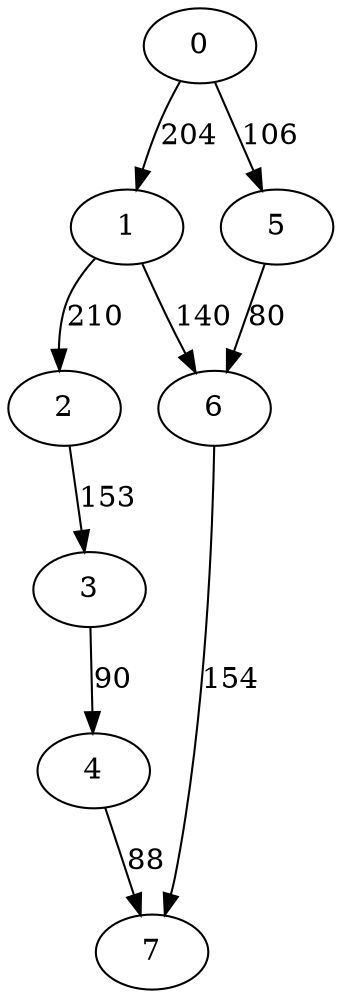digraph t10p2r5_10 {
0 -> 1 [ label = 204 ];
0 -> 5 [ label = 106 ];
1 -> 2 [ label = 210 ];
1 -> 6 [ label = 140 ];
2 -> 3 [ label = 153 ];
3 -> 4 [ label = 90 ];
4 -> 7 [ label = 88 ];
5 -> 6 [ label = 80 ];
6 -> 7 [ label = 154 ];
 }

